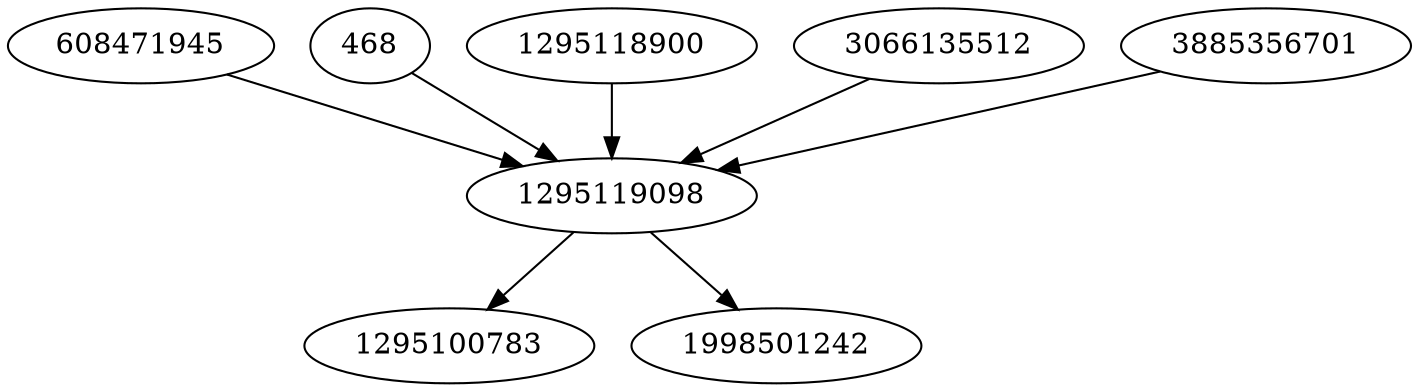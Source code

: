 strict digraph  {
608471945;
1295100783;
468;
1295118900;
3066135512;
1998501242;
3885356701;
1295119098;
608471945 -> 1295119098;
468 -> 1295119098;
1295118900 -> 1295119098;
3066135512 -> 1295119098;
3885356701 -> 1295119098;
1295119098 -> 1998501242;
1295119098 -> 1295100783;
}
